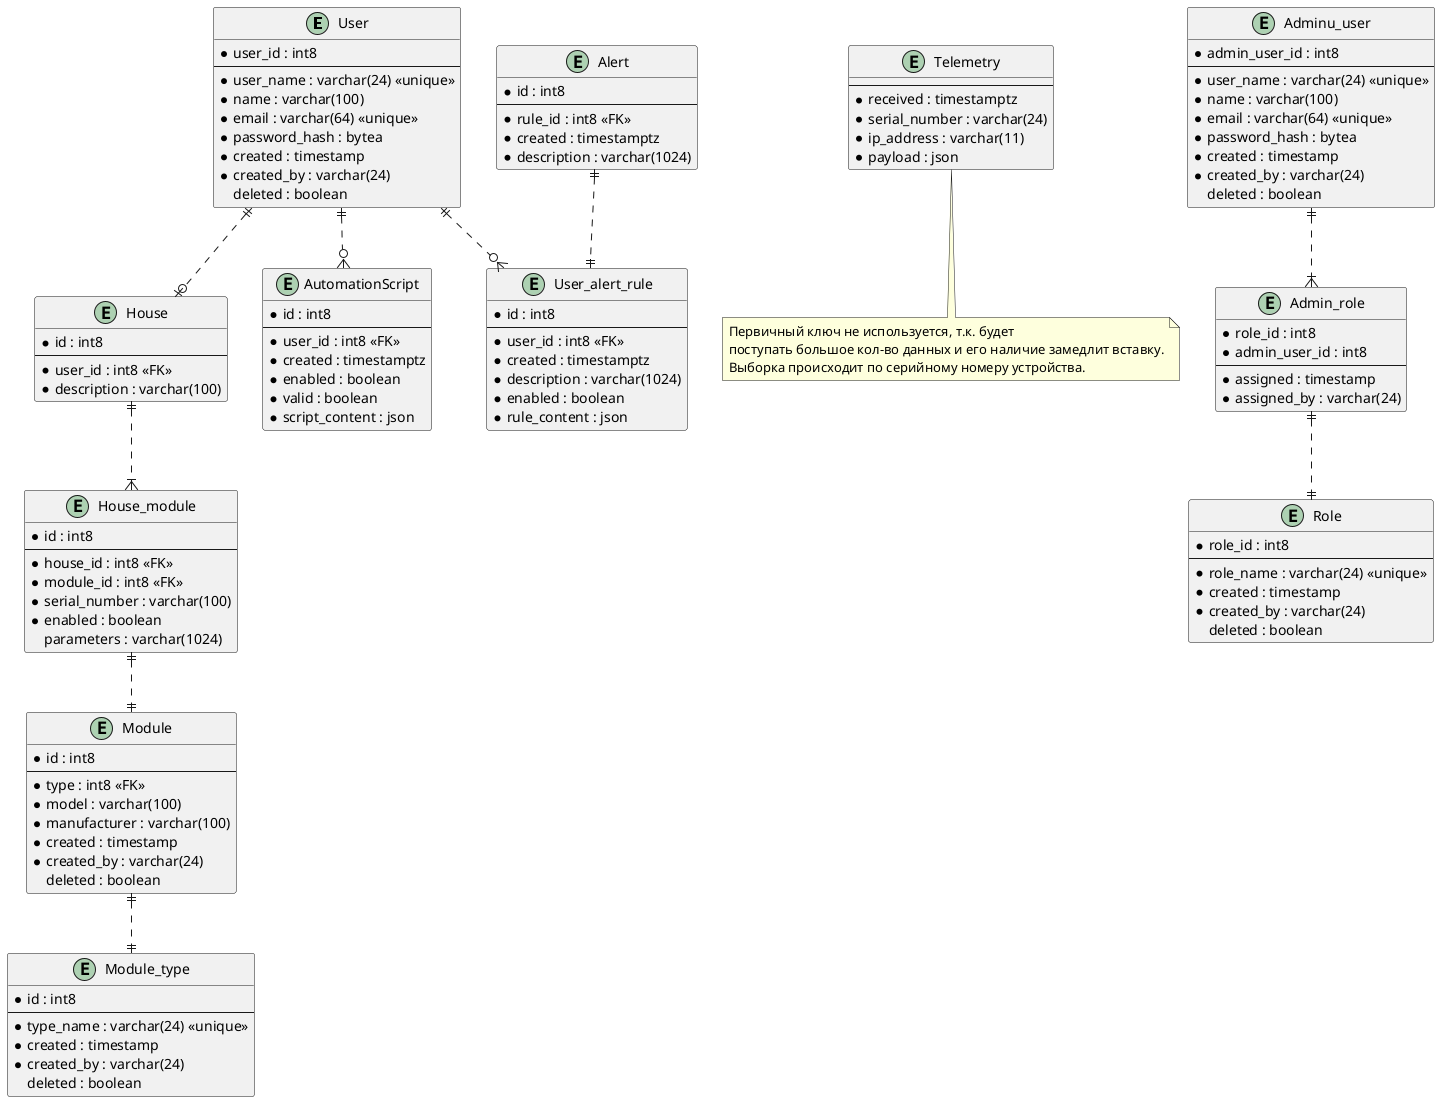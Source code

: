 @startuml Smart Home ERD
entity "User" as user {
  * user_id : int8
  --
  * user_name : varchar(24) <<unique>>
  * name : varchar(100)
  * email : varchar(64) <<unique>>
  * password_hash : bytea
  * created : timestamp
  * created_by : varchar(24)
  deleted : boolean
}

'------------------------------------------

entity "Module" as module {
  * id : int8
  --
  * type : int8 <<FK>>
  * model : varchar(100)
  * manufacturer : varchar(100)
  * created : timestamp
  * created_by : varchar(24)
  deleted : boolean
}

entity "Module_type" as module_type {
  * id : int8
  --
  * type_name : varchar(24) <<unique>>
  * created : timestamp
  * created_by : varchar(24)
  deleted : boolean
}

entity "House_module" as house_module {
  * id : int8
  --
  * house_id : int8 <<FK>>
  * module_id : int8 <<FK>>
  * serial_number : varchar(100)
  * enabled : boolean
  parameters : varchar(1024)
}

entity "House" as house {
  * id : int8
  --
  * user_id : int8 <<FK>>
  * description : varchar(100)
}

user ||..o| house
house ||..|{ house_module
house_module ||..|| module
module ||..|| module_type

'------------------------------------------

entity "Telemetry" as telemetry {
  --
  * received : timestamptz
  * serial_number : varchar(24)
  * ip_address : varchar(11)
  * payload : json
}

note bottom of telemetry
Первичный ключ не используется, т.к. будет 
поступать большое кол-во данных и его наличие замедлит вставку.
Выборка происходит по серийному номеру устройства.
end note

'------------------------------------------

entity "AutomationScript" as script {
  * id : int8
  --
  * user_id : int8 <<FK>>
  * created : timestamptz
  * enabled : boolean
  * valid : boolean
  * script_content : json
}

user ||..o{ script

'------------------------------------------

entity "Alert" as alert {
  * id : int8
  --
  * rule_id : int8 <<FK>>
  * created : timestamptz
  * description : varchar(1024)
}

entity "User_alert_rule" as user_alert_rule {
  * id : int8
  --
  * user_id : int8 <<FK>>
  * created : timestamptz
  * description : varchar(1024)
  * enabled : boolean
  * rule_content : json
}

user ||..o{ user_alert_rule
alert ||..|| user_alert_rule

'------------------------------------------

entity "Adminu_user" as admin_user {
  * admin_user_id : int8
  --
  * user_name : varchar(24) <<unique>>
  * name : varchar(100)
  * email : varchar(64) <<unique>>
  * password_hash : bytea
  * created : timestamp
  * created_by : varchar(24)
  deleted : boolean
}

entity "Role" as role {
  * role_id : int8
  --
  * role_name : varchar(24) <<unique>>
  * created : timestamp
  * created_by : varchar(24)
  deleted : boolean
}

entity "Admin_role" as admin_role {
  * role_id : int8
  * admin_user_id : int8
  --
  * assigned : timestamp
  * assigned_by : varchar(24)
}

admin_user ||..|{ admin_role
admin_role ||..|| role

'------------------------------------------

@enduml